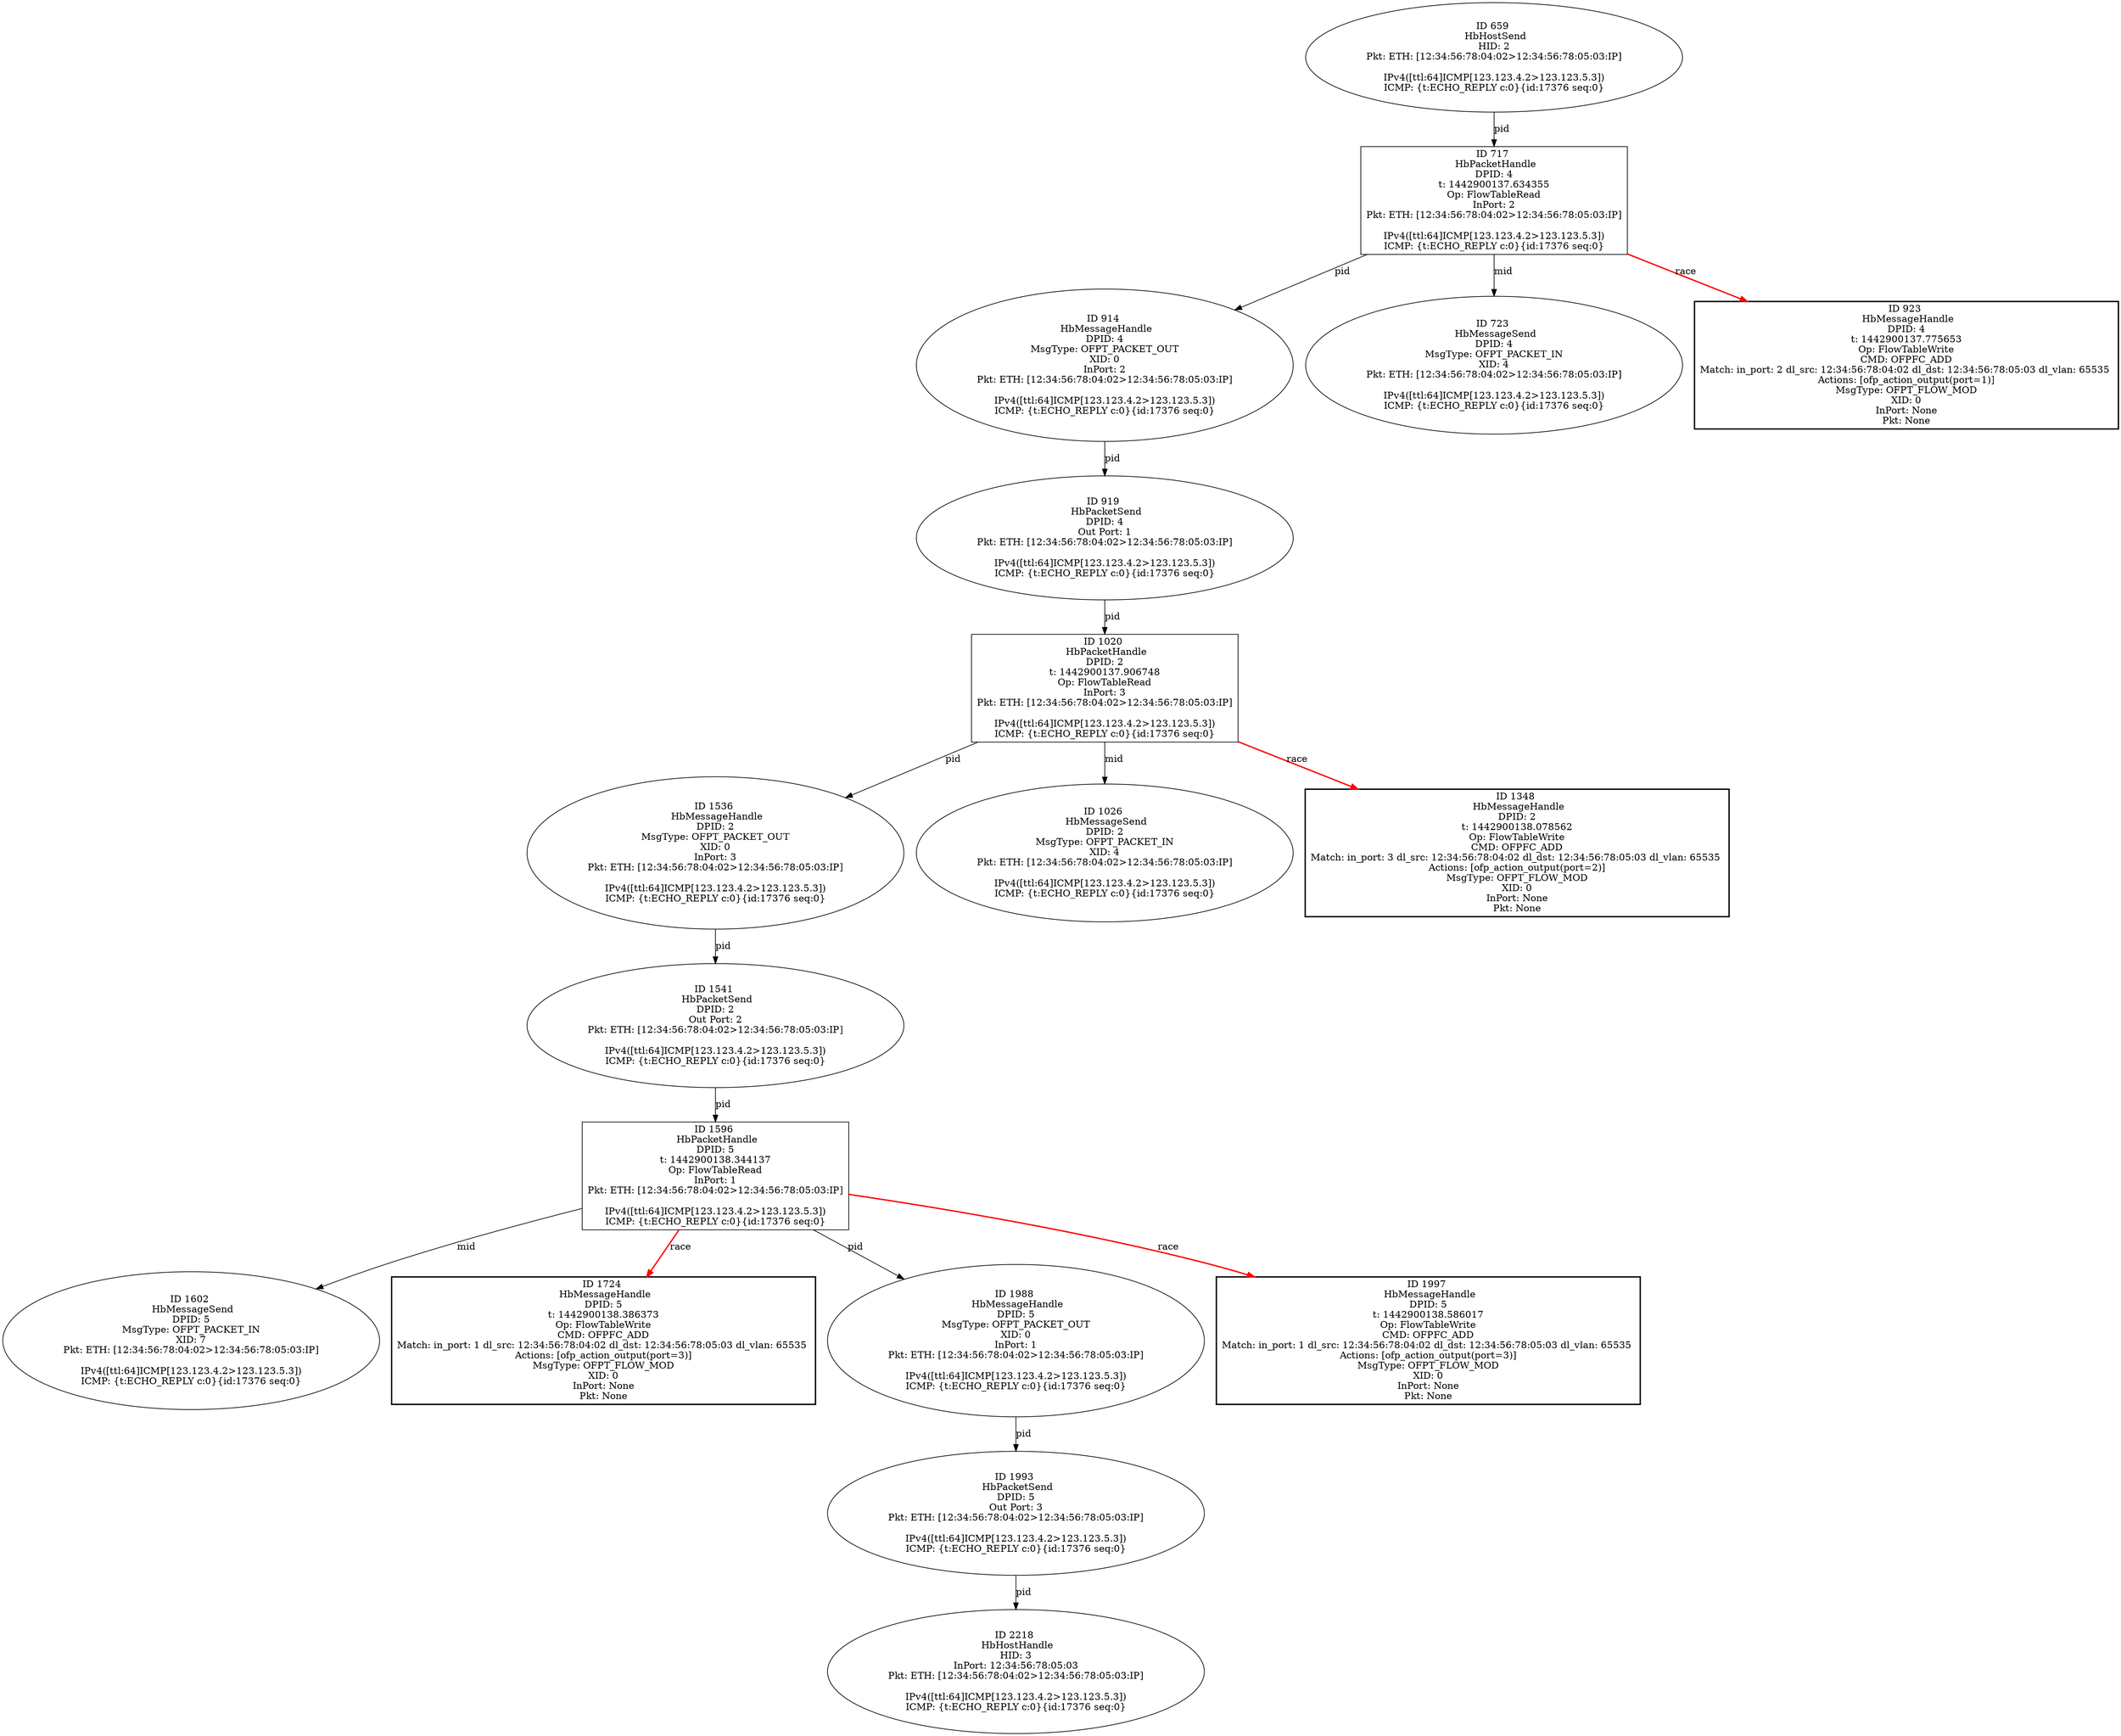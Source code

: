 strict digraph G {
1536 [shape=oval, event=<hb_events.HbMessageHandle object at 0x107a00f10>, label="ID 1536 
 HbMessageHandle
DPID: 2
MsgType: OFPT_PACKET_OUT
XID: 0
InPort: 3
Pkt: ETH: [12:34:56:78:04:02>12:34:56:78:05:03:IP]

IPv4([ttl:64]ICMP[123.123.4.2>123.123.5.3])
ICMP: {t:ECHO_REPLY c:0}{id:17376 seq:0}"];
1602 [shape=oval, event=<hb_events.HbMessageSend object at 0x107a0ed50>, label="ID 1602 
 HbMessageSend
DPID: 5
MsgType: OFPT_PACKET_IN
XID: 7
Pkt: ETH: [12:34:56:78:04:02>12:34:56:78:05:03:IP]

IPv4([ttl:64]ICMP[123.123.4.2>123.123.5.3])
ICMP: {t:ECHO_REPLY c:0}{id:17376 seq:0}"];
1724 [shape=box, style=bold, event=<hb_events.HbMessageHandle object at 0x107aed290>, label="ID 1724 
 HbMessageHandle
DPID: 5
t: 1442900138.386373
Op: FlowTableWrite
CMD: OFPFC_ADD
Match: in_port: 1 dl_src: 12:34:56:78:04:02 dl_dst: 12:34:56:78:05:03 dl_vlan: 65535 
Actions: [ofp_action_output(port=3)]
MsgType: OFPT_FLOW_MOD
XID: 0
InPort: None
Pkt: None"];
1988 [shape=oval, event=<hb_events.HbMessageHandle object at 0x107ba6250>, label="ID 1988 
 HbMessageHandle
DPID: 5
MsgType: OFPT_PACKET_OUT
XID: 0
InPort: 1
Pkt: ETH: [12:34:56:78:04:02>12:34:56:78:05:03:IP]

IPv4([ttl:64]ICMP[123.123.4.2>123.123.5.3])
ICMP: {t:ECHO_REPLY c:0}{id:17376 seq:0}"];
1541 [shape=oval, event=<hb_events.HbPacketSend object at 0x107a08450>, label="ID 1541 
 HbPacketSend
DPID: 2
Out Port: 2
Pkt: ETH: [12:34:56:78:04:02>12:34:56:78:05:03:IP]

IPv4([ttl:64]ICMP[123.123.4.2>123.123.5.3])
ICMP: {t:ECHO_REPLY c:0}{id:17376 seq:0}"];
1993 [shape=oval, event=<hb_events.HbPacketSend object at 0x107ba6750>, label="ID 1993 
 HbPacketSend
DPID: 5
Out Port: 3
Pkt: ETH: [12:34:56:78:04:02>12:34:56:78:05:03:IP]

IPv4([ttl:64]ICMP[123.123.4.2>123.123.5.3])
ICMP: {t:ECHO_REPLY c:0}{id:17376 seq:0}"];
2218 [shape=oval, event=<hb_events.HbHostHandle object at 0x107c791d0>, label="ID 2218 
 HbHostHandle
HID: 3
InPort: 12:34:56:78:05:03
Pkt: ETH: [12:34:56:78:04:02>12:34:56:78:05:03:IP]

IPv4([ttl:64]ICMP[123.123.4.2>123.123.5.3])
ICMP: {t:ECHO_REPLY c:0}{id:17376 seq:0}"];
1026 [shape=oval, event=<hb_events.HbMessageSend object at 0x1079407d0>, label="ID 1026 
 HbMessageSend
DPID: 2
MsgType: OFPT_PACKET_IN
XID: 4
Pkt: ETH: [12:34:56:78:04:02>12:34:56:78:05:03:IP]

IPv4([ttl:64]ICMP[123.123.4.2>123.123.5.3])
ICMP: {t:ECHO_REPLY c:0}{id:17376 seq:0}"];
717 [shape=box, event=<hb_events.HbPacketHandle object at 0x1078caf10>, label="ID 717 
 HbPacketHandle
DPID: 4
t: 1442900137.634355
Op: FlowTableRead
InPort: 2
Pkt: ETH: [12:34:56:78:04:02>12:34:56:78:05:03:IP]

IPv4([ttl:64]ICMP[123.123.4.2>123.123.5.3])
ICMP: {t:ECHO_REPLY c:0}{id:17376 seq:0}"];
914 [shape=oval, event=<hb_events.HbMessageHandle object at 0x107906510>, label="ID 914 
 HbMessageHandle
DPID: 4
MsgType: OFPT_PACKET_OUT
XID: 0
InPort: 2
Pkt: ETH: [12:34:56:78:04:02>12:34:56:78:05:03:IP]

IPv4([ttl:64]ICMP[123.123.4.2>123.123.5.3])
ICMP: {t:ECHO_REPLY c:0}{id:17376 seq:0}"];
659 [shape=oval, event=<hb_events.HbHostSend object at 0x1078bb5d0>, label="ID 659 
 HbHostSend
HID: 2
Pkt: ETH: [12:34:56:78:04:02>12:34:56:78:05:03:IP]

IPv4([ttl:64]ICMP[123.123.4.2>123.123.5.3])
ICMP: {t:ECHO_REPLY c:0}{id:17376 seq:0}"];
1997 [shape=box, style=bold, event=<hb_events.HbMessageHandle object at 0x107ba6b10>, label="ID 1997 
 HbMessageHandle
DPID: 5
t: 1442900138.586017
Op: FlowTableWrite
CMD: OFPFC_ADD
Match: in_port: 1 dl_src: 12:34:56:78:04:02 dl_dst: 12:34:56:78:05:03 dl_vlan: 65535 
Actions: [ofp_action_output(port=3)]
MsgType: OFPT_FLOW_MOD
XID: 0
InPort: None
Pkt: None"];
723 [shape=oval, event=<hb_events.HbMessageSend object at 0x1078d2690>, label="ID 723 
 HbMessageSend
DPID: 4
MsgType: OFPT_PACKET_IN
XID: 4
Pkt: ETH: [12:34:56:78:04:02>12:34:56:78:05:03:IP]

IPv4([ttl:64]ICMP[123.123.4.2>123.123.5.3])
ICMP: {t:ECHO_REPLY c:0}{id:17376 seq:0}"];
919 [shape=oval, event=<hb_events.HbPacketSend object at 0x107906a10>, label="ID 919 
 HbPacketSend
DPID: 4
Out Port: 1
Pkt: ETH: [12:34:56:78:04:02>12:34:56:78:05:03:IP]

IPv4([ttl:64]ICMP[123.123.4.2>123.123.5.3])
ICMP: {t:ECHO_REPLY c:0}{id:17376 seq:0}"];
1348 [shape=box, style=bold, event=<hb_events.HbMessageHandle object at 0x107a33550>, label="ID 1348 
 HbMessageHandle
DPID: 2
t: 1442900138.078562
Op: FlowTableWrite
CMD: OFPFC_ADD
Match: in_port: 3 dl_src: 12:34:56:78:04:02 dl_dst: 12:34:56:78:05:03 dl_vlan: 65535 
Actions: [ofp_action_output(port=2)]
MsgType: OFPT_FLOW_MOD
XID: 0
InPort: None
Pkt: None"];
923 [shape=box, style=bold, event=<hb_events.HbMessageHandle object at 0x107906dd0>, label="ID 923 
 HbMessageHandle
DPID: 4
t: 1442900137.775653
Op: FlowTableWrite
CMD: OFPFC_ADD
Match: in_port: 2 dl_src: 12:34:56:78:04:02 dl_dst: 12:34:56:78:05:03 dl_vlan: 65535 
Actions: [ofp_action_output(port=1)]
MsgType: OFPT_FLOW_MOD
XID: 0
InPort: None
Pkt: None"];
1020 [shape=box, event=<hb_events.HbPacketHandle object at 0x107940090>, label="ID 1020 
 HbPacketHandle
DPID: 2
t: 1442900137.906748
Op: FlowTableRead
InPort: 3
Pkt: ETH: [12:34:56:78:04:02>12:34:56:78:05:03:IP]

IPv4([ttl:64]ICMP[123.123.4.2>123.123.5.3])
ICMP: {t:ECHO_REPLY c:0}{id:17376 seq:0}"];
1596 [shape=box, event=<hb_events.HbPacketHandle object at 0x107a0e290>, label="ID 1596 
 HbPacketHandle
DPID: 5
t: 1442900138.344137
Op: FlowTableRead
InPort: 1
Pkt: ETH: [12:34:56:78:04:02>12:34:56:78:05:03:IP]

IPv4([ttl:64]ICMP[123.123.4.2>123.123.5.3])
ICMP: {t:ECHO_REPLY c:0}{id:17376 seq:0}"];
1536 -> 1541  [rel=pid, label=pid];
1988 -> 1993  [rel=pid, label=pid];
1541 -> 1596  [rel=pid, label=pid];
1993 -> 2218  [rel=pid, label=pid];
717 -> 914  [rel=pid, label=pid];
717 -> 723  [rel=mid, label=mid];
717 -> 923  [harmful=True, color=red, style=bold, rel=race, label=race];
914 -> 919  [rel=pid, label=pid];
659 -> 717  [rel=pid, label=pid];
919 -> 1020  [rel=pid, label=pid];
1020 -> 1536  [rel=pid, label=pid];
1020 -> 1026  [rel=mid, label=mid];
1020 -> 1348  [harmful=True, color=red, style=bold, rel=race, label=race];
1596 -> 1724  [harmful=True, color=red, style=bold, rel=race, label=race];
1596 -> 1602  [rel=mid, label=mid];
1596 -> 1988  [rel=pid, label=pid];
1596 -> 1997  [harmful=True, color=red, style=bold, rel=race, label=race];
}
